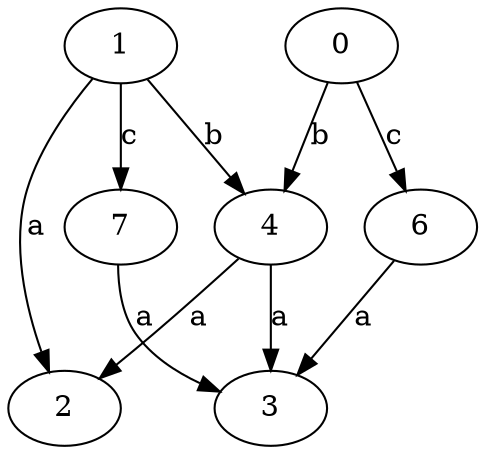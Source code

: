strict digraph  {
1;
2;
3;
4;
0;
6;
7;
1 -> 2  [label=a];
1 -> 4  [label=b];
1 -> 7  [label=c];
4 -> 2  [label=a];
4 -> 3  [label=a];
0 -> 4  [label=b];
0 -> 6  [label=c];
6 -> 3  [label=a];
7 -> 3  [label=a];
}
